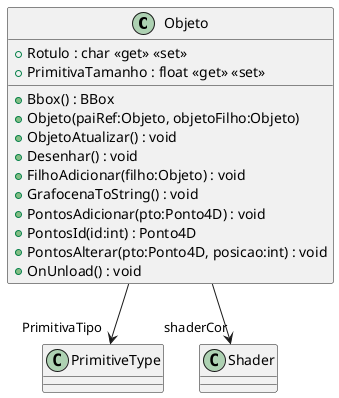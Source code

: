 @startuml
class Objeto {
    + Rotulo : char <<get>> <<set>>
    + PrimitivaTamanho : float <<get>> <<set>>
    + Bbox() : BBox
    + Objeto(paiRef:Objeto, objetoFilho:Objeto)
    + ObjetoAtualizar() : void
    + Desenhar() : void
    + FilhoAdicionar(filho:Objeto) : void
    + GrafocenaToString() : void
    + PontosAdicionar(pto:Ponto4D) : void
    + PontosId(id:int) : Ponto4D
    + PontosAlterar(pto:Ponto4D, posicao:int) : void
    + OnUnload() : void
}
Objeto --> "PrimitivaTipo" PrimitiveType
Objeto --> "shaderCor" Shader
@enduml
